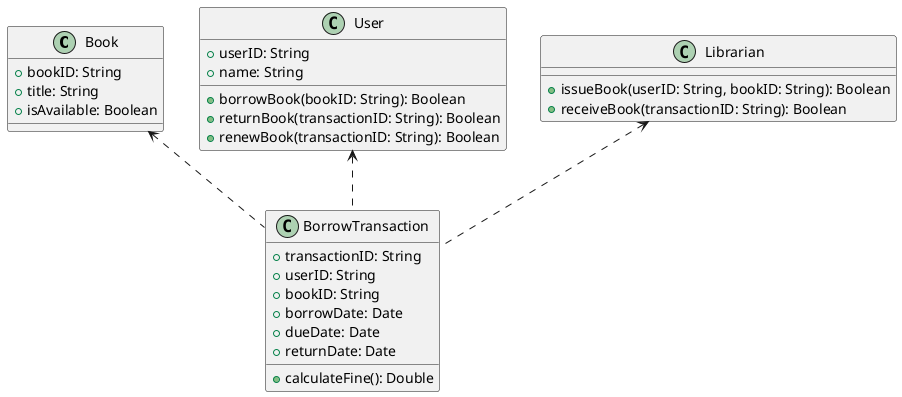 @startuml
class Book {
  + bookID: String
  + title: String
  + isAvailable: Boolean
}

class BorrowTransaction {
  + transactionID: String
  + userID: String
  + bookID: String
  + borrowDate: Date
  + dueDate: Date
  + returnDate: Date
  + calculateFine(): Double
}

class User {
  + userID: String
  + name: String
  + borrowBook(bookID: String): Boolean
  + returnBook(transactionID: String): Boolean
  + renewBook(transactionID: String): Boolean
}

class Librarian {
  + issueBook(userID: String, bookID: String): Boolean
  + receiveBook(transactionID: String): Boolean
}

Book <.. BorrowTransaction
User <.. BorrowTransaction
Librarian <.. BorrowTransaction
@enduml
